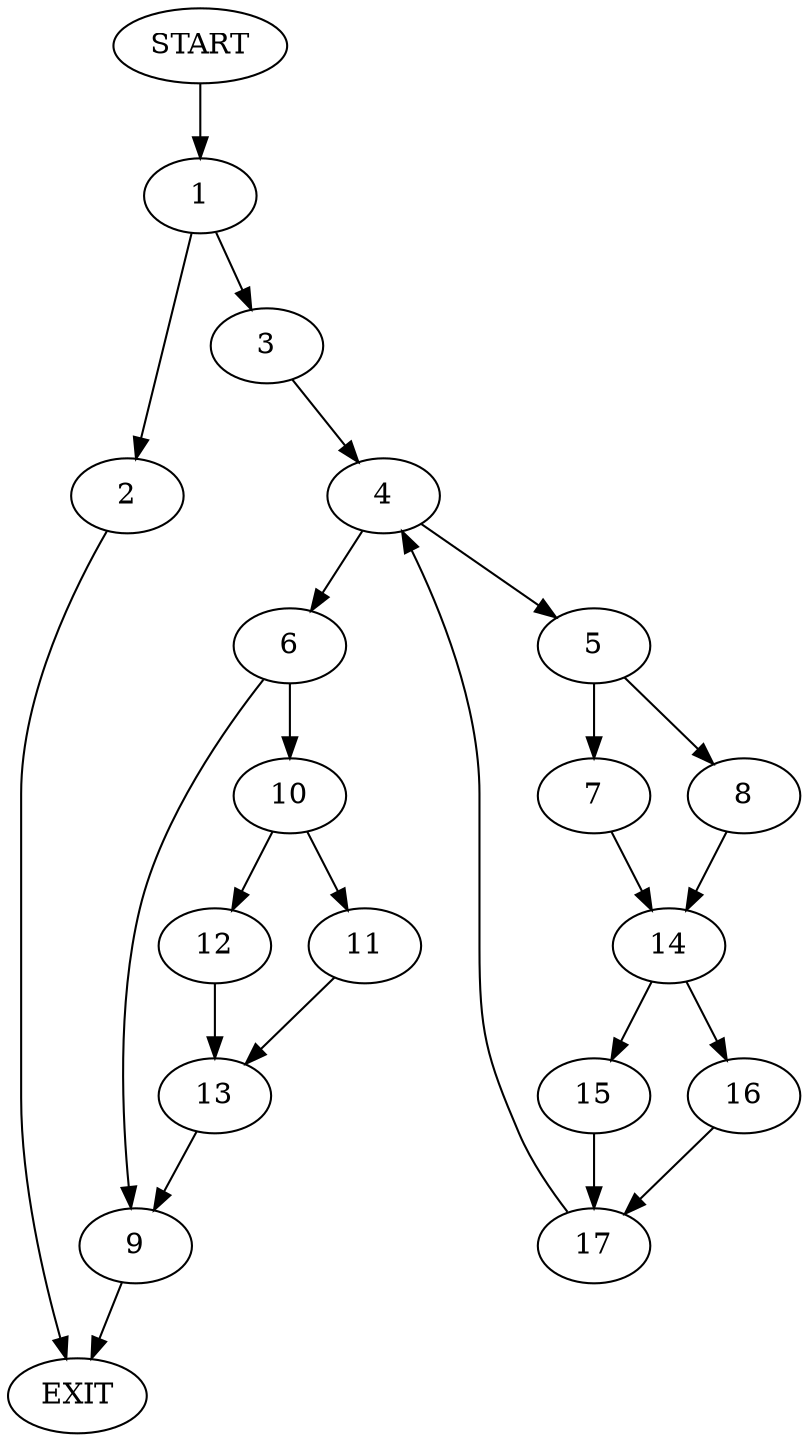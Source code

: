 digraph {
0 [label="START"]
18 [label="EXIT"]
0 -> 1
1 -> 2
1 -> 3
2 -> 18
3 -> 4
4 -> 5
4 -> 6
5 -> 7
5 -> 8
6 -> 9
6 -> 10
9 -> 18
10 -> 11
10 -> 12
12 -> 13
11 -> 13
13 -> 9
7 -> 14
8 -> 14
14 -> 15
14 -> 16
15 -> 17
16 -> 17
17 -> 4
}
